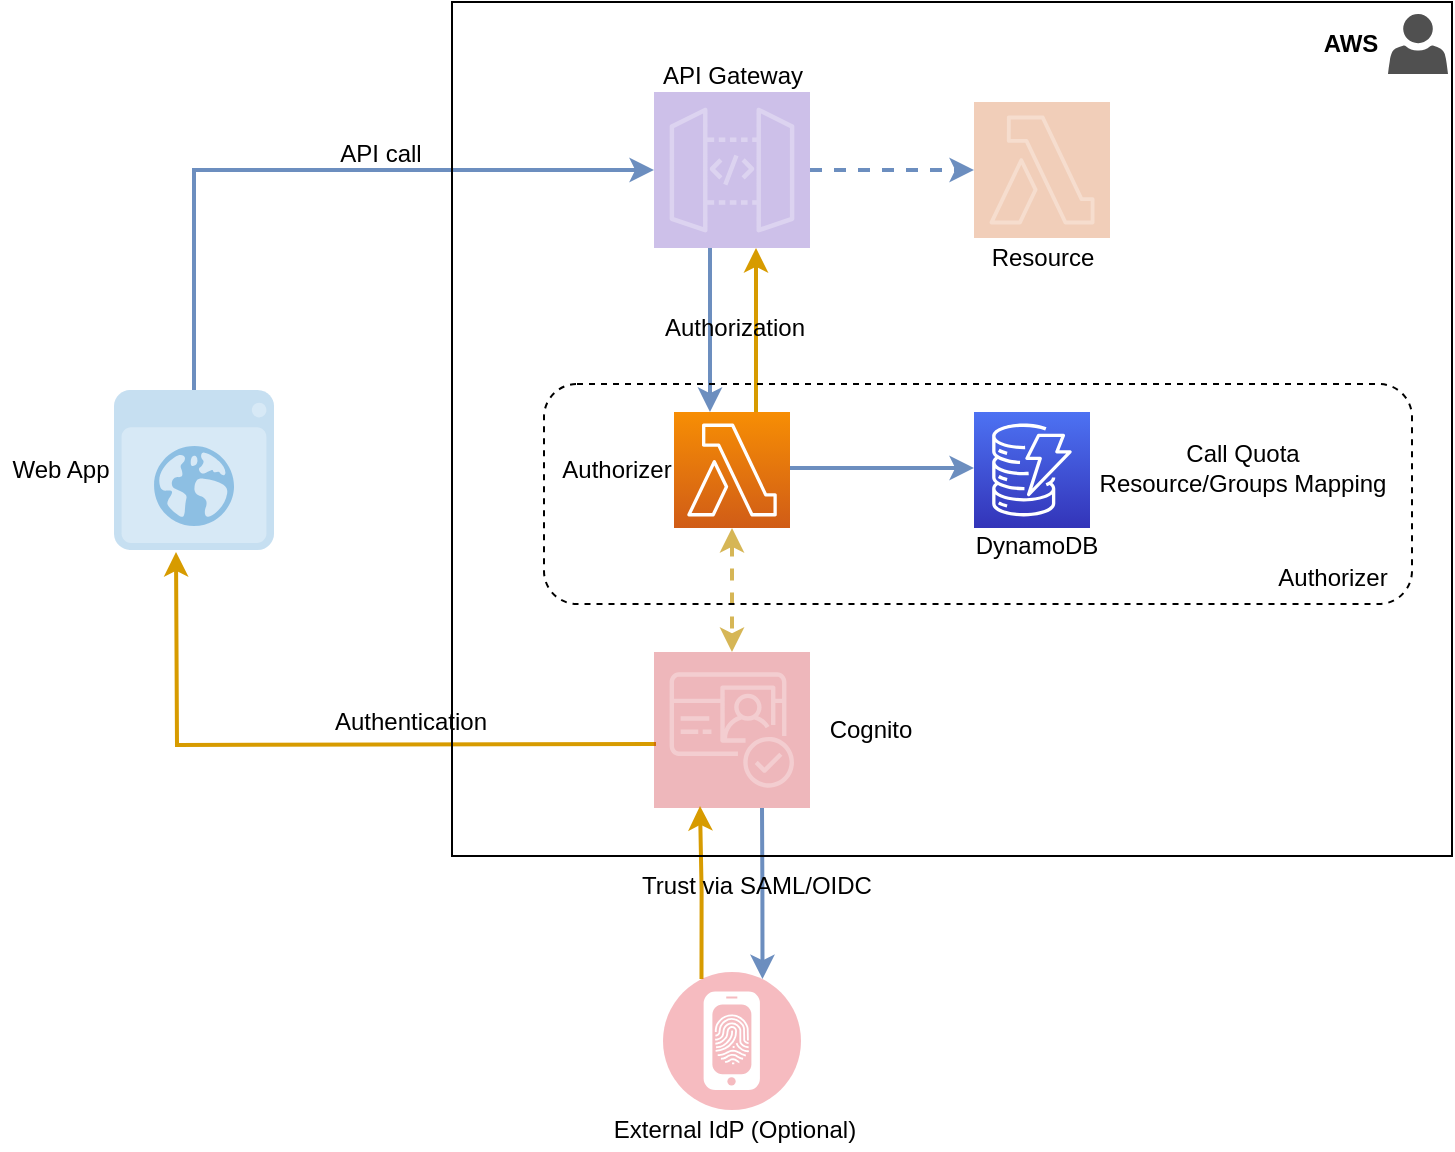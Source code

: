 <mxfile version="12.4.8" type="device"><diagram id="_ReWJcApT4ajGtALMMJH" name="Page-1"><mxGraphModel dx="1113" dy="620" grid="0" gridSize="10" guides="1" tooltips="1" connect="1" arrows="1" fold="1" page="0" pageScale="1" pageWidth="850" pageHeight="1100" math="0" shadow="0"><root><mxCell id="0"/><mxCell id="1" parent="0"/><mxCell id="UpdmDN-qgjaObFPiV2Y2-1" value="" style="shadow=0;dashed=0;html=1;strokeColor=none;fillColor=#4495D1;labelPosition=center;verticalLabelPosition=bottom;verticalAlign=top;align=center;outlineConnect=0;shape=mxgraph.veeam.2d.web_ui;gradientColor=none;opacity=30;" vertex="1" parent="1"><mxGeometry x="170" y="229" width="80" height="80" as="geometry"/></mxCell><mxCell id="UpdmDN-qgjaObFPiV2Y2-11" style="edgeStyle=orthogonalEdgeStyle;rounded=0;orthogonalLoop=1;jettySize=auto;html=1;startArrow=none;startFill=0;endArrow=classic;endFill=1;strokeWidth=2;fillColor=#ffe6cc;strokeColor=#d79b00;" edge="1" parent="1"><mxGeometry relative="1" as="geometry"><mxPoint x="201" y="310" as="targetPoint"/><mxPoint x="441" y="406" as="sourcePoint"/></mxGeometry></mxCell><mxCell id="UpdmDN-qgjaObFPiV2Y2-2" value="" style="outlineConnect=0;fontColor=#232F3E;gradientColor=none;gradientDirection=north;fillColor=#C7131F;strokeColor=#ffffff;dashed=0;verticalLabelPosition=bottom;verticalAlign=top;align=center;html=1;fontSize=12;fontStyle=0;aspect=fixed;shape=mxgraph.aws4.resourceIcon;resIcon=mxgraph.aws4.cognito;opacity=30;" vertex="1" parent="1"><mxGeometry x="440" y="360" width="78" height="78" as="geometry"/></mxCell><mxCell id="UpdmDN-qgjaObFPiV2Y2-17" style="edgeStyle=orthogonalEdgeStyle;rounded=0;orthogonalLoop=1;jettySize=auto;html=1;startArrow=classic;startFill=1;endArrow=none;endFill=0;strokeWidth=2;fillColor=#dae8fc;strokeColor=#6c8ebf;" edge="1" parent="1" source="UpdmDN-qgjaObFPiV2Y2-3" target="UpdmDN-qgjaObFPiV2Y2-1"><mxGeometry relative="1" as="geometry"><mxPoint x="210" y="220" as="targetPoint"/></mxGeometry></mxCell><mxCell id="UpdmDN-qgjaObFPiV2Y2-19" style="edgeStyle=orthogonalEdgeStyle;rounded=0;orthogonalLoop=1;jettySize=auto;html=1;startArrow=none;startFill=0;endArrow=classic;endFill=1;strokeWidth=2;fillColor=#dae8fc;strokeColor=#6c8ebf;" edge="1" parent="1"><mxGeometry relative="1" as="geometry"><mxPoint x="468" y="158" as="sourcePoint"/><mxPoint x="468" y="240" as="targetPoint"/></mxGeometry></mxCell><mxCell id="UpdmDN-qgjaObFPiV2Y2-20" style="edgeStyle=orthogonalEdgeStyle;rounded=0;orthogonalLoop=1;jettySize=auto;html=1;startArrow=classic;startFill=1;endArrow=none;endFill=0;strokeWidth=2;fillColor=#ffe6cc;strokeColor=#d79b00;" edge="1" parent="1"><mxGeometry relative="1" as="geometry"><mxPoint x="491" y="158" as="sourcePoint"/><mxPoint x="491" y="240" as="targetPoint"/></mxGeometry></mxCell><mxCell id="UpdmDN-qgjaObFPiV2Y2-40" style="edgeStyle=orthogonalEdgeStyle;rounded=0;orthogonalLoop=1;jettySize=auto;html=1;dashed=1;startArrow=none;startFill=0;endArrow=classic;endFill=1;strokeWidth=2;fillColor=#dae8fc;strokeColor=#6c8ebf;" edge="1" parent="1" source="UpdmDN-qgjaObFPiV2Y2-3" target="UpdmDN-qgjaObFPiV2Y2-6"><mxGeometry relative="1" as="geometry"/></mxCell><mxCell id="UpdmDN-qgjaObFPiV2Y2-3" value="" style="outlineConnect=0;fontColor=#232F3E;gradientColor=none;gradientDirection=north;fillColor=#5A30B5;strokeColor=#ffffff;dashed=0;verticalLabelPosition=bottom;verticalAlign=top;align=center;html=1;fontSize=12;fontStyle=0;aspect=fixed;shape=mxgraph.aws4.resourceIcon;resIcon=mxgraph.aws4.api_gateway;opacity=30;" vertex="1" parent="1"><mxGeometry x="440" y="80" width="78" height="78" as="geometry"/></mxCell><mxCell id="UpdmDN-qgjaObFPiV2Y2-30" style="edgeStyle=orthogonalEdgeStyle;rounded=0;orthogonalLoop=1;jettySize=auto;html=1;startArrow=classic;startFill=1;endArrow=classic;endFill=1;strokeWidth=2;dashed=1;fillColor=#fff2cc;strokeColor=#d6b656;" edge="1" parent="1" source="UpdmDN-qgjaObFPiV2Y2-4" target="UpdmDN-qgjaObFPiV2Y2-2"><mxGeometry relative="1" as="geometry"/></mxCell><mxCell id="UpdmDN-qgjaObFPiV2Y2-4" value="" style="outlineConnect=0;fontColor=#232F3E;gradientColor=#F78E04;gradientDirection=north;fillColor=#D05C17;strokeColor=#ffffff;dashed=0;verticalLabelPosition=bottom;verticalAlign=top;align=center;html=1;fontSize=12;fontStyle=0;aspect=fixed;shape=mxgraph.aws4.resourceIcon;resIcon=mxgraph.aws4.lambda;" vertex="1" parent="1"><mxGeometry x="450" y="240" width="58" height="58" as="geometry"/></mxCell><mxCell id="UpdmDN-qgjaObFPiV2Y2-8" style="edgeStyle=orthogonalEdgeStyle;rounded=0;orthogonalLoop=1;jettySize=auto;html=1;startArrow=classic;startFill=1;endArrow=none;endFill=0;strokeWidth=2;fillColor=#dae8fc;strokeColor=#6c8ebf;" edge="1" parent="1"><mxGeometry relative="1" as="geometry"><mxPoint x="600" y="268" as="sourcePoint"/><mxPoint x="508" y="268" as="targetPoint"/></mxGeometry></mxCell><mxCell id="UpdmDN-qgjaObFPiV2Y2-5" value="" style="outlineConnect=0;fontColor=#232F3E;gradientColor=#4D72F3;gradientDirection=north;fillColor=#3334B9;strokeColor=#ffffff;dashed=0;verticalLabelPosition=bottom;verticalAlign=top;align=center;html=1;fontSize=12;fontStyle=0;aspect=fixed;shape=mxgraph.aws4.resourceIcon;resIcon=mxgraph.aws4.dynamodb;" vertex="1" parent="1"><mxGeometry x="600" y="240" width="58" height="58" as="geometry"/></mxCell><mxCell id="UpdmDN-qgjaObFPiV2Y2-6" value="" style="outlineConnect=0;fontColor=#232F3E;gradientColor=none;gradientDirection=north;fillColor=#D05C17;strokeColor=#ffffff;dashed=0;verticalLabelPosition=bottom;verticalAlign=top;align=center;html=1;fontSize=12;fontStyle=0;aspect=fixed;shape=mxgraph.aws4.resourceIcon;resIcon=mxgraph.aws4.lambda;opacity=30;" vertex="1" parent="1"><mxGeometry x="600" y="85" width="68" height="68" as="geometry"/></mxCell><mxCell id="UpdmDN-qgjaObFPiV2Y2-13" style="edgeStyle=orthogonalEdgeStyle;rounded=0;orthogonalLoop=1;jettySize=auto;html=1;exitX=0.25;exitY=0;exitDx=0;exitDy=0;startArrow=none;startFill=0;endArrow=classic;endFill=1;strokeWidth=2;fillColor=#ffe6cc;strokeColor=#d79b00;" edge="1" parent="1" source="UpdmDN-qgjaObFPiV2Y2-7"><mxGeometry relative="1" as="geometry"><mxPoint x="463" y="437" as="targetPoint"/></mxGeometry></mxCell><mxCell id="UpdmDN-qgjaObFPiV2Y2-14" style="edgeStyle=orthogonalEdgeStyle;rounded=0;orthogonalLoop=1;jettySize=auto;html=1;exitX=0.75;exitY=0;exitDx=0;exitDy=0;startArrow=classic;startFill=1;endArrow=none;endFill=0;strokeWidth=2;fillColor=#dae8fc;strokeColor=#6c8ebf;" edge="1" parent="1" source="UpdmDN-qgjaObFPiV2Y2-7"><mxGeometry relative="1" as="geometry"><mxPoint x="494" y="438" as="targetPoint"/></mxGeometry></mxCell><mxCell id="UpdmDN-qgjaObFPiV2Y2-7" value="" style="aspect=fixed;perimeter=ellipsePerimeter;html=1;align=center;shadow=0;dashed=0;fontColor=#4277BB;labelBackgroundColor=#ffffff;fontSize=12;spacingTop=3;image;image=img/lib/ibm/security/identity_provider.svg;opacity=30;" vertex="1" parent="1"><mxGeometry x="444.5" y="520" width="69" height="69" as="geometry"/></mxCell><mxCell id="UpdmDN-qgjaObFPiV2Y2-12" value="Authentication" style="text;html=1;align=center;verticalAlign=middle;resizable=0;points=[];autosize=1;" vertex="1" parent="1"><mxGeometry x="273" y="385" width="90" height="20" as="geometry"/></mxCell><mxCell id="UpdmDN-qgjaObFPiV2Y2-15" value="Trust via SAML/OIDC" style="text;html=1;align=center;verticalAlign=middle;resizable=0;points=[];autosize=1;" vertex="1" parent="1"><mxGeometry x="426" y="467" width="130" height="20" as="geometry"/></mxCell><mxCell id="UpdmDN-qgjaObFPiV2Y2-18" value="API call" style="text;html=1;align=center;verticalAlign=middle;resizable=0;points=[];autosize=1;" vertex="1" parent="1"><mxGeometry x="273" y="101" width="60" height="20" as="geometry"/></mxCell><mxCell id="UpdmDN-qgjaObFPiV2Y2-21" value="Authorization" style="text;html=1;align=center;verticalAlign=middle;resizable=0;points=[];autosize=1;" vertex="1" parent="1"><mxGeometry x="435" y="188" width="90" height="20" as="geometry"/></mxCell><mxCell id="UpdmDN-qgjaObFPiV2Y2-23" value="Call Quota&lt;br&gt;Resource/Groups Mapping" style="text;html=1;align=center;verticalAlign=middle;resizable=0;points=[];autosize=1;" vertex="1" parent="1"><mxGeometry x="654" y="253" width="160" height="30" as="geometry"/></mxCell><mxCell id="UpdmDN-qgjaObFPiV2Y2-24" value="DynamoDB" style="text;html=1;align=center;verticalAlign=middle;resizable=0;points=[];autosize=1;" vertex="1" parent="1"><mxGeometry x="591" y="297" width="80" height="20" as="geometry"/></mxCell><mxCell id="UpdmDN-qgjaObFPiV2Y2-25" value="Resource" style="text;html=1;align=center;verticalAlign=middle;resizable=0;points=[];autosize=1;" vertex="1" parent="1"><mxGeometry x="599" y="153" width="70" height="20" as="geometry"/></mxCell><mxCell id="UpdmDN-qgjaObFPiV2Y2-26" value="Authorizer" style="text;html=1;align=center;verticalAlign=middle;resizable=0;points=[];autosize=1;" vertex="1" parent="1"><mxGeometry x="386" y="259" width="70" height="20" as="geometry"/></mxCell><mxCell id="UpdmDN-qgjaObFPiV2Y2-27" value="Cognito" style="text;html=1;align=center;verticalAlign=middle;resizable=0;points=[];autosize=1;" vertex="1" parent="1"><mxGeometry x="518" y="389" width="60" height="20" as="geometry"/></mxCell><mxCell id="UpdmDN-qgjaObFPiV2Y2-28" value="API Gateway" style="text;html=1;align=center;verticalAlign=middle;resizable=0;points=[];autosize=1;" vertex="1" parent="1"><mxGeometry x="434" y="62" width="90" height="20" as="geometry"/></mxCell><mxCell id="UpdmDN-qgjaObFPiV2Y2-31" value="" style="rounded=1;whiteSpace=wrap;html=1;fillColor=none;dashed=1;" vertex="1" parent="1"><mxGeometry x="385" y="226" width="434" height="110" as="geometry"/></mxCell><mxCell id="UpdmDN-qgjaObFPiV2Y2-32" value="Authorizer" style="text;html=1;align=center;verticalAlign=middle;resizable=0;points=[];autosize=1;" vertex="1" parent="1"><mxGeometry x="744" y="313" width="70" height="20" as="geometry"/></mxCell><mxCell id="UpdmDN-qgjaObFPiV2Y2-33" value="External IdP (Optional)" style="text;html=1;align=center;verticalAlign=middle;resizable=0;points=[];autosize=1;" vertex="1" parent="1"><mxGeometry x="410" y="589" width="140" height="20" as="geometry"/></mxCell><mxCell id="UpdmDN-qgjaObFPiV2Y2-36" value="" style="pointerEvents=1;shadow=0;dashed=0;html=1;strokeColor=none;labelPosition=center;verticalLabelPosition=bottom;verticalAlign=top;align=center;fillColor=#505050;shape=mxgraph.mscae.intune.account_portal" vertex="1" parent="1"><mxGeometry x="807" y="41" width="30" height="30" as="geometry"/></mxCell><mxCell id="UpdmDN-qgjaObFPiV2Y2-39" value="&lt;b&gt;AWS&lt;/b&gt;" style="text;html=1;align=center;verticalAlign=middle;resizable=0;points=[];autosize=1;" vertex="1" parent="1"><mxGeometry x="769" y="47" width="37" height="18" as="geometry"/></mxCell><mxCell id="UpdmDN-qgjaObFPiV2Y2-41" value="Web App" style="text;html=1;align=center;verticalAlign=middle;resizable=0;points=[];autosize=1;" vertex="1" parent="1"><mxGeometry x="113" y="259" width="60" height="20" as="geometry"/></mxCell><mxCell id="UpdmDN-qgjaObFPiV2Y2-34" value="" style="rounded=0;whiteSpace=wrap;html=1;fillColor=none;" vertex="1" parent="1"><mxGeometry x="339" y="35" width="500" height="427" as="geometry"/></mxCell></root></mxGraphModel></diagram></mxfile>